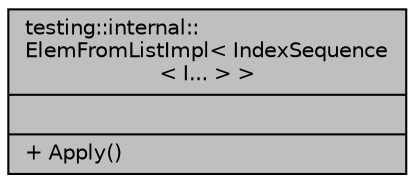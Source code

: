 digraph "testing::internal::ElemFromListImpl&lt; IndexSequence&lt; I... &gt; &gt;"
{
 // INTERACTIVE_SVG=YES
 // LATEX_PDF_SIZE
  edge [fontname="Helvetica",fontsize="10",labelfontname="Helvetica",labelfontsize="10"];
  node [fontname="Helvetica",fontsize="10",shape=record];
  Node1 [label="{testing::internal::\lElemFromListImpl\< IndexSequence\l\< I... \> \>\n||+ Apply()\l}",height=0.2,width=0.4,color="black", fillcolor="grey75", style="filled", fontcolor="black",tooltip=" "];
}
